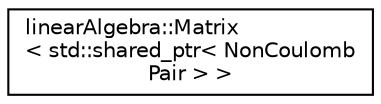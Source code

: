 digraph "Graphical Class Hierarchy"
{
 // LATEX_PDF_SIZE
  edge [fontname="Helvetica",fontsize="10",labelfontname="Helvetica",labelfontsize="10"];
  node [fontname="Helvetica",fontsize="10",shape=record];
  rankdir="LR";
  Node0 [label="linearAlgebra::Matrix\l\< std::shared_ptr\< NonCoulomb\lPair \> \>",height=0.2,width=0.4,color="black", fillcolor="white", style="filled",URL="$classlinearAlgebra_1_1Matrix.html",tooltip=" "];
}
